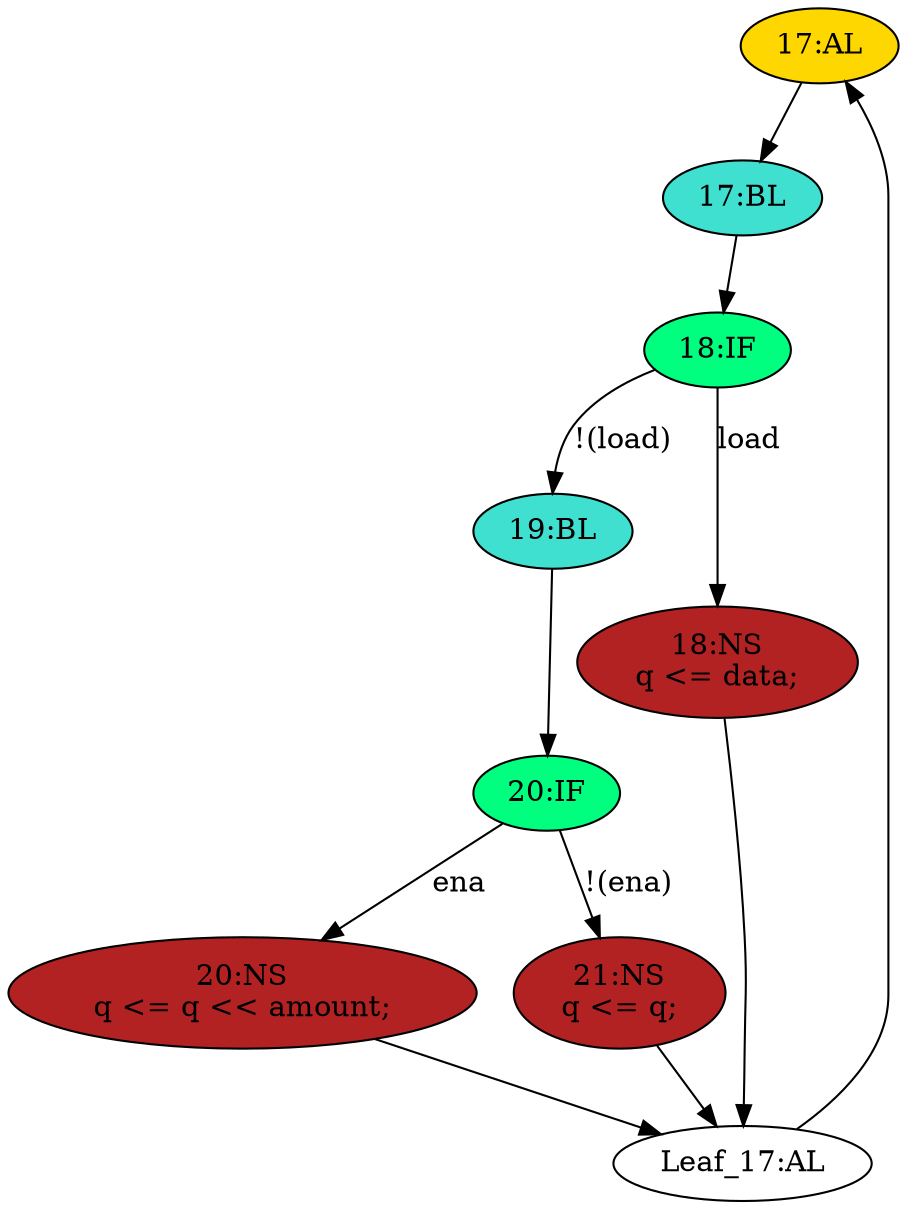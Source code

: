strict digraph "compose( ,  )" {
	node [label="\N"];
	"17:AL"	[ast="<pyverilog.vparser.ast.Always object at 0x7f91a21f7090>",
		clk_sens=True,
		fillcolor=gold,
		label="17:AL",
		sens="['clk']",
		statements="[]",
		style=filled,
		typ=Always,
		use_var="['load', 'ena', 'amount', 'data', 'q']"];
	"17:BL"	[ast="<pyverilog.vparser.ast.Block object at 0x7f91a24b50d0>",
		fillcolor=turquoise,
		label="17:BL",
		statements="[]",
		style=filled,
		typ=Block];
	"17:AL" -> "17:BL"	[cond="[]",
		lineno=None];
	"19:BL"	[ast="<pyverilog.vparser.ast.Block object at 0x7f91a21e3ed0>",
		fillcolor=turquoise,
		label="19:BL",
		statements="[]",
		style=filled,
		typ=Block];
	"20:IF"	[ast="<pyverilog.vparser.ast.IfStatement object at 0x7f91a21f1650>",
		fillcolor=springgreen,
		label="20:IF",
		statements="[]",
		style=filled,
		typ=IfStatement];
	"19:BL" -> "20:IF"	[cond="[]",
		lineno=None];
	"18:IF"	[ast="<pyverilog.vparser.ast.IfStatement object at 0x7f91a21e3e10>",
		fillcolor=springgreen,
		label="18:IF",
		statements="[]",
		style=filled,
		typ=IfStatement];
	"17:BL" -> "18:IF"	[cond="[]",
		lineno=None];
	"18:NS"	[ast="<pyverilog.vparser.ast.NonblockingSubstitution object at 0x7f91a21e3610>",
		fillcolor=firebrick,
		label="18:NS
q <= data;",
		statements="[<pyverilog.vparser.ast.NonblockingSubstitution object at 0x7f91a21e3610>]",
		style=filled,
		typ=NonblockingSubstitution];
	"Leaf_17:AL"	[def_var="['q']",
		label="Leaf_17:AL"];
	"18:NS" -> "Leaf_17:AL"	[cond="[]",
		lineno=None];
	"20:NS"	[ast="<pyverilog.vparser.ast.NonblockingSubstitution object at 0x7f91a21f1390>",
		fillcolor=firebrick,
		label="20:NS
q <= q << amount;",
		statements="[<pyverilog.vparser.ast.NonblockingSubstitution object at 0x7f91a21f1390>]",
		style=filled,
		typ=NonblockingSubstitution];
	"20:IF" -> "20:NS"	[cond="['ena']",
		label=ena,
		lineno=20];
	"21:NS"	[ast="<pyverilog.vparser.ast.NonblockingSubstitution object at 0x7f91a21fd4d0>",
		fillcolor=firebrick,
		label="21:NS
q <= q;",
		statements="[<pyverilog.vparser.ast.NonblockingSubstitution object at 0x7f91a21fd4d0>]",
		style=filled,
		typ=NonblockingSubstitution];
	"20:IF" -> "21:NS"	[cond="['ena']",
		label="!(ena)",
		lineno=20];
	"20:NS" -> "Leaf_17:AL"	[cond="[]",
		lineno=None];
	"18:IF" -> "19:BL"	[cond="['load']",
		label="!(load)",
		lineno=18];
	"18:IF" -> "18:NS"	[cond="['load']",
		label=load,
		lineno=18];
	"Leaf_17:AL" -> "17:AL";
	"21:NS" -> "Leaf_17:AL"	[cond="[]",
		lineno=None];
}
